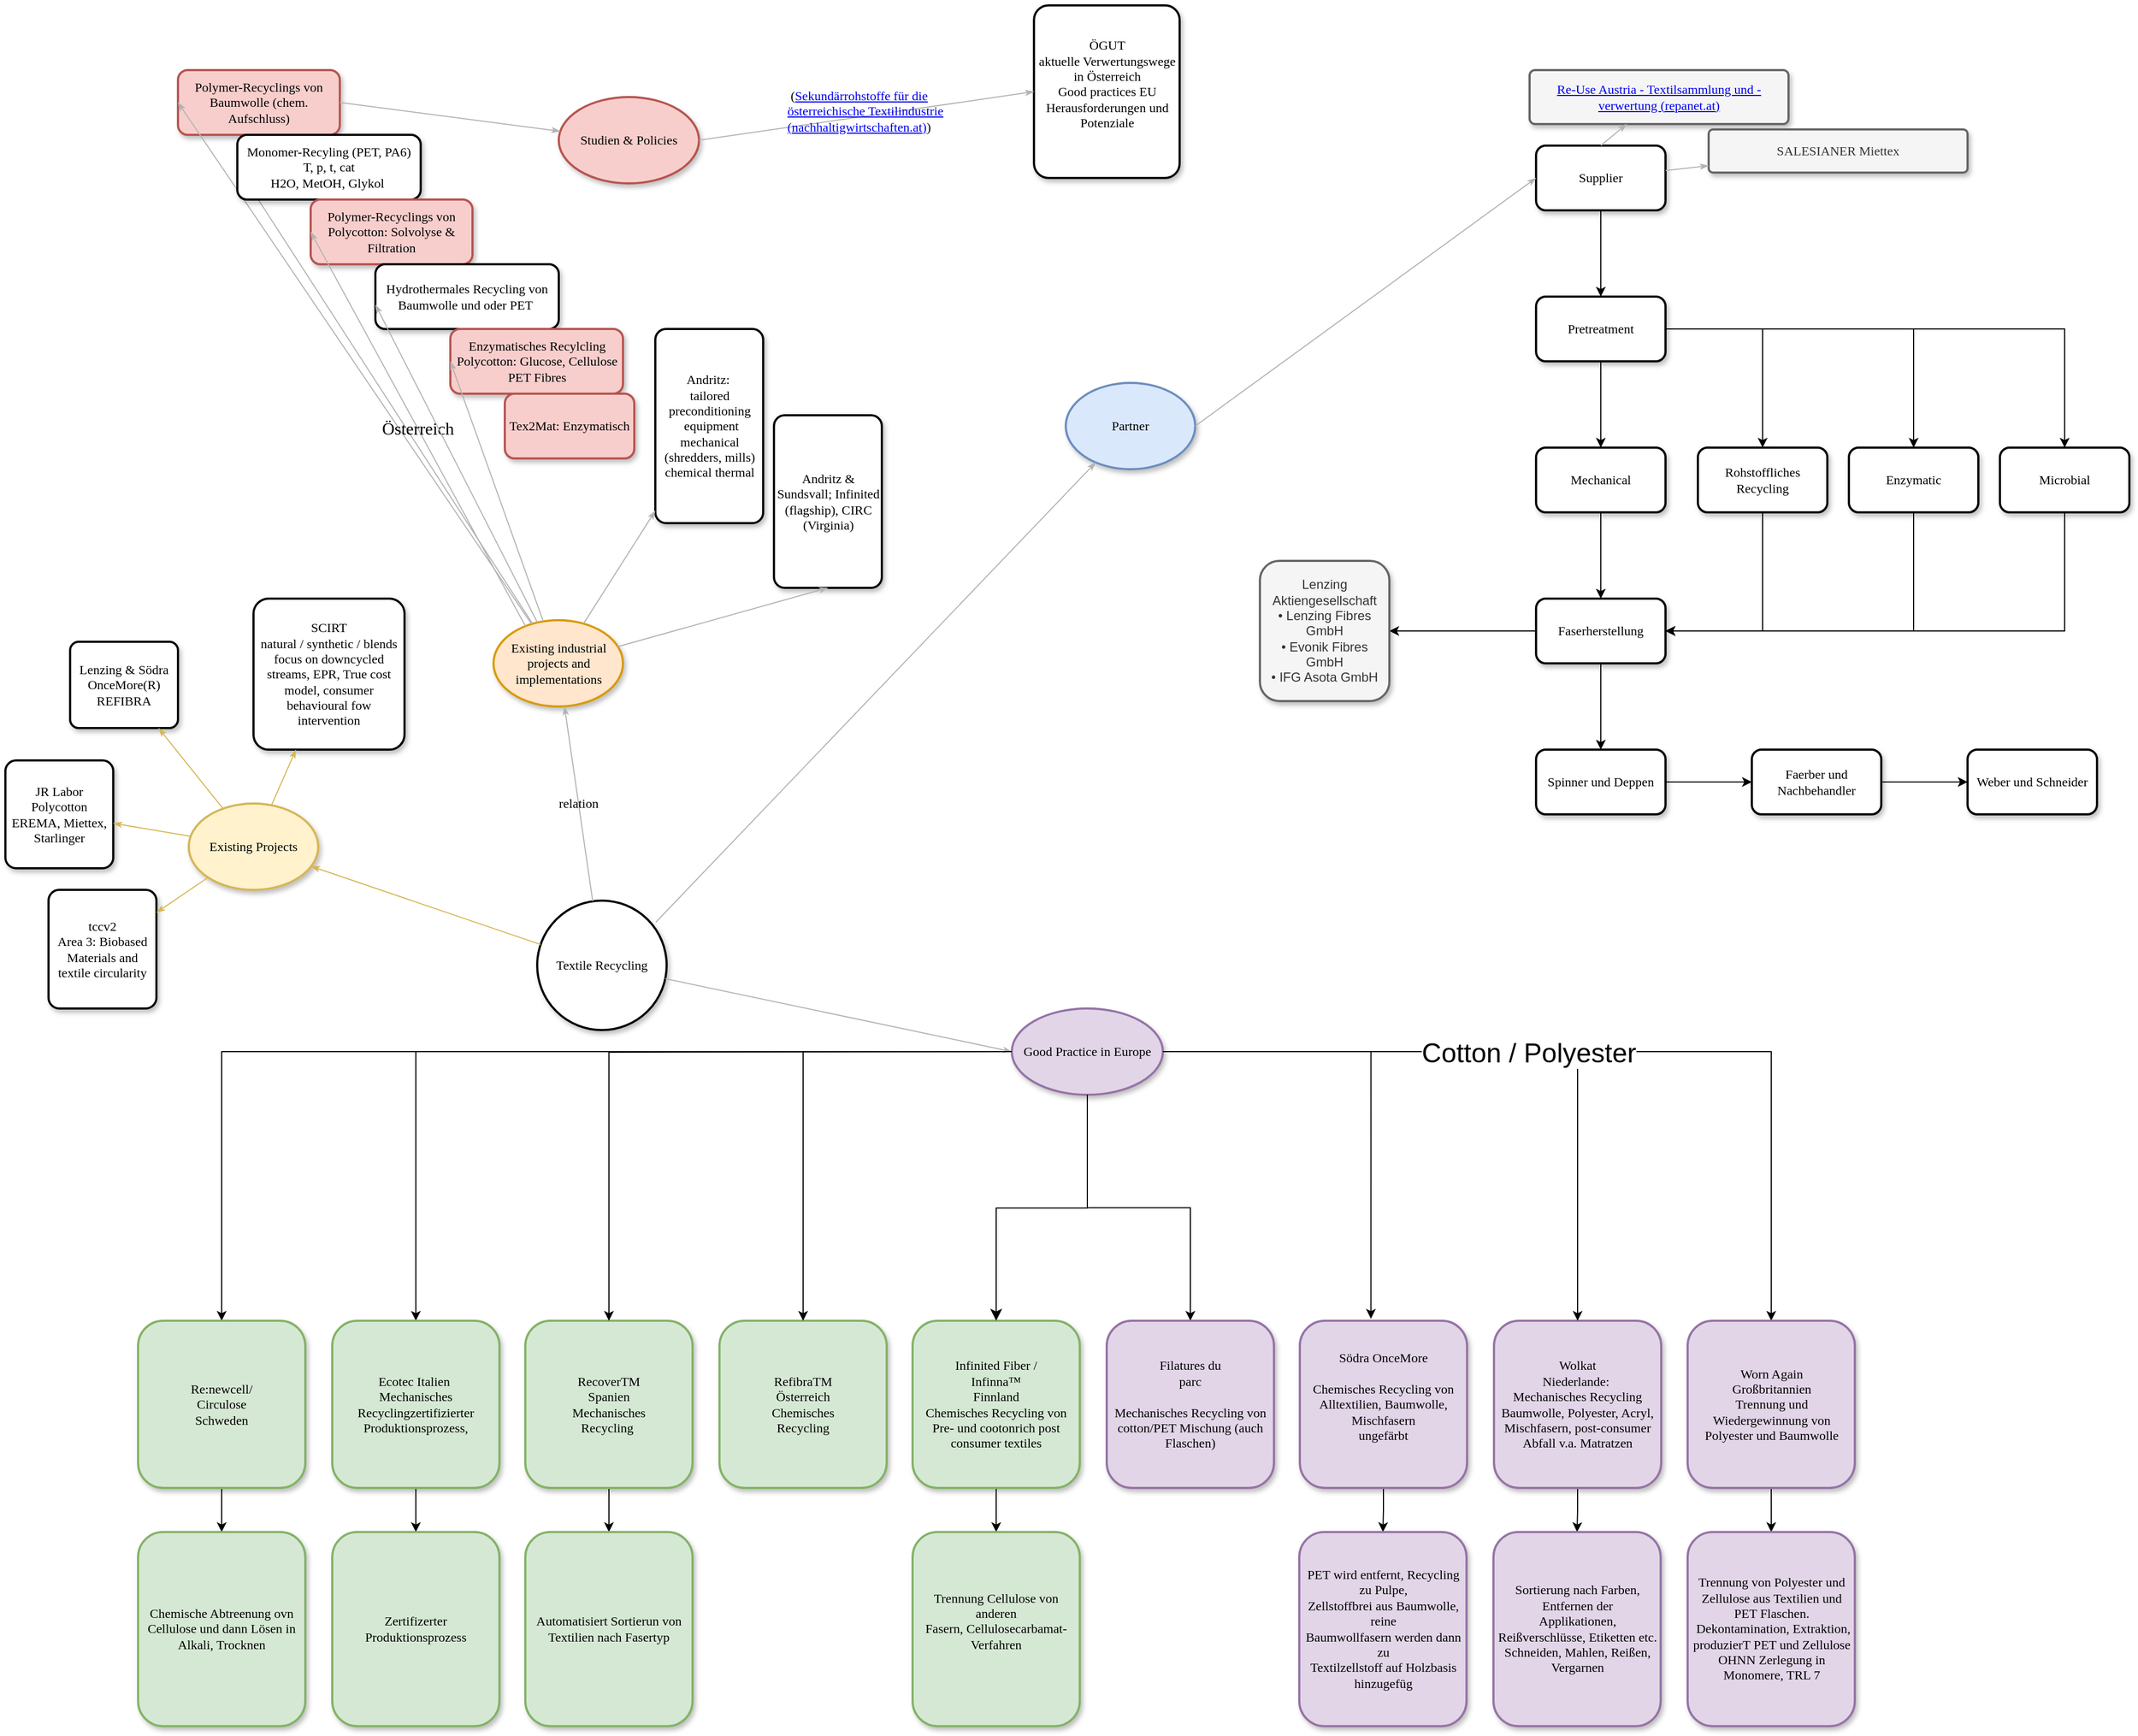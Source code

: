 <mxfile version="24.0.1" type="github">
  <diagram name="Page-1" id="ad52d381-51e7-2e0d-a935-2d0ddd2fd229">
    <mxGraphModel dx="6566" dy="3679" grid="1" gridSize="10" guides="1" tooltips="1" connect="1" arrows="1" fold="1" page="1" pageScale="1" pageWidth="1100" pageHeight="850" background="none" math="0" shadow="0">
      <root>
        <mxCell id="0" />
        <mxCell id="1" parent="0" />
        <mxCell id="2c924340bb9dbf6c-1" value="&lt;span&gt;Lenzing &amp;amp; Södra&lt;/span&gt;&lt;div&gt;&lt;span&gt;OnceMore(R)&lt;/span&gt;&lt;/div&gt;&lt;div&gt;&lt;span&gt;REFIBRA&lt;/span&gt;&lt;/div&gt;" style="whiteSpace=wrap;html=1;rounded=1;shadow=1;comic=0;labelBackgroundColor=none;strokeWidth=2;fontFamily=Verdana;fontSize=12;align=center;arcSize=10;strokeColor=default;verticalAlign=middle;fontColor=default;fillColor=default;" parent="1" vertex="1">
          <mxGeometry x="-173" y="-230" width="100" height="80" as="geometry" />
        </mxCell>
        <mxCell id="2c924340bb9dbf6c-2" value="Existing Projects" style="ellipse;whiteSpace=wrap;html=1;rounded=1;shadow=1;comic=0;labelBackgroundColor=none;strokeWidth=2;fontFamily=Verdana;fontSize=12;align=center;fillColor=#fff2cc;strokeColor=#d6b656;" parent="1" vertex="1">
          <mxGeometry x="-63" y="-80" width="120" height="80" as="geometry" />
        </mxCell>
        <mxCell id="2c924340bb9dbf6c-3" value="&lt;span&gt;Existing industrial projects and implementations&lt;/span&gt;" style="ellipse;whiteSpace=wrap;html=1;rounded=1;shadow=1;comic=0;labelBackgroundColor=none;strokeWidth=2;fontFamily=Verdana;fontSize=12;align=center;fillColor=#ffe6cc;strokeColor=#d79b00;" parent="1" vertex="1">
          <mxGeometry x="219.5" y="-250" width="120" height="80" as="geometry" />
        </mxCell>
        <mxCell id="2c924340bb9dbf6c-4" value="Textile Recycling" style="ellipse;whiteSpace=wrap;html=1;rounded=1;shadow=1;comic=0;labelBackgroundColor=none;strokeWidth=2;fontFamily=Verdana;fontSize=12;align=center;" parent="1" vertex="1">
          <mxGeometry x="260" y="10" width="120" height="120" as="geometry" />
        </mxCell>
        <mxCell id="2c924340bb9dbf6c-5" value="&lt;span&gt;Partner&lt;/span&gt;" style="ellipse;whiteSpace=wrap;html=1;rounded=1;shadow=1;comic=0;labelBackgroundColor=none;strokeWidth=2;fontFamily=Verdana;fontSize=12;align=center;fillColor=#dae8fc;strokeColor=#6c8ebf;" parent="1" vertex="1">
          <mxGeometry x="750" y="-470" width="120" height="80" as="geometry" />
        </mxCell>
        <mxCell id="2c924340bb9dbf6c-8" value="&lt;span&gt;JR Labor&lt;/span&gt;&lt;div&gt;&lt;span&gt;Polycotton&lt;/span&gt;&lt;/div&gt;&lt;div&gt;EREMA, Miettex, Starlinger&lt;/div&gt;" style="whiteSpace=wrap;html=1;rounded=1;shadow=1;comic=0;labelBackgroundColor=none;strokeWidth=2;fontFamily=Verdana;fontSize=12;align=center;arcSize=10;strokeColor=default;verticalAlign=middle;fontColor=default;fillColor=default;" parent="1" vertex="1">
          <mxGeometry x="-233" y="-120" width="100" height="100" as="geometry" />
        </mxCell>
        <mxCell id="2c924340bb9dbf6c-9" value="&lt;span&gt;tccv2&lt;/span&gt;&lt;div&gt;Area 3: Biobased Materials and textile circularity&lt;/div&gt;" style="whiteSpace=wrap;html=1;rounded=1;shadow=1;comic=0;labelBackgroundColor=none;strokeWidth=2;fontFamily=Verdana;fontSize=12;align=center;arcSize=10;strokeColor=default;verticalAlign=middle;fontColor=default;fillColor=default;" parent="1" vertex="1">
          <mxGeometry x="-193" width="100" height="110" as="geometry" />
        </mxCell>
        <mxCell id="2c924340bb9dbf6c-10" value="&lt;span&gt;SCIRT&lt;/span&gt;&lt;div&gt;&lt;span&gt;natural / synthetic / blends&lt;/span&gt;&lt;/div&gt;&lt;div&gt;&lt;span&gt;focus on downcycled streams, EPR, True cost model, consumer behavioural fow intervention&lt;/span&gt;&lt;/div&gt;" style="whiteSpace=wrap;html=1;rounded=1;shadow=1;comic=0;labelBackgroundColor=none;strokeWidth=2;fontFamily=Verdana;fontSize=12;align=center;arcSize=10;" parent="1" vertex="1">
          <mxGeometry x="-3" y="-270" width="140" height="140" as="geometry" />
        </mxCell>
        <mxCell id="2c924340bb9dbf6c-11" value="&lt;span&gt;Andritz:&amp;nbsp;&lt;/span&gt;&lt;div&gt;&lt;span&gt;tailored preconditioning&lt;/span&gt;&lt;/div&gt;&lt;div&gt;&lt;span&gt;&amp;nbsp;equipment&lt;/span&gt;&lt;/div&gt;&lt;div&gt;&lt;span&gt;mechanical (shredders, mills) chemical thermal&lt;/span&gt;&lt;/div&gt;" style="whiteSpace=wrap;html=1;rounded=1;shadow=1;comic=0;labelBackgroundColor=none;strokeWidth=2;fontFamily=Verdana;fontSize=12;align=center;arcSize=10;strokeColor=default;verticalAlign=middle;fontColor=default;fillColor=default;" parent="1" vertex="1">
          <mxGeometry x="369.5" y="-520" width="100" height="180" as="geometry" />
        </mxCell>
        <mxCell id="2c924340bb9dbf6c-14" value="&lt;span&gt;Andritz &amp;amp; Sundsvall; Infinited (flagship), CIRC (Virginia)&lt;/span&gt;" style="whiteSpace=wrap;html=1;rounded=1;shadow=1;comic=0;labelBackgroundColor=none;strokeWidth=2;fontFamily=Verdana;fontSize=12;align=center;arcSize=10;strokeColor=default;verticalAlign=middle;fontColor=default;fillColor=default;" parent="1" vertex="1">
          <mxGeometry x="479.5" y="-440" width="100" height="160" as="geometry" />
        </mxCell>
        <mxCell id="2c924340bb9dbf6c-27" value="" style="edgeStyle=none;rounded=1;html=1;labelBackgroundColor=none;startArrow=none;startFill=0;startSize=5;endArrow=classicThin;endFill=1;endSize=5;jettySize=auto;orthogonalLoop=1;strokeColor=#d6b656;strokeWidth=1;fontFamily=Verdana;fontSize=12;fillColor=#fff2cc;" parent="1" source="2c924340bb9dbf6c-2" target="2c924340bb9dbf6c-10" edge="1">
          <mxGeometry relative="1" as="geometry" />
        </mxCell>
        <mxCell id="2c924340bb9dbf6c-28" value="" style="edgeStyle=none;rounded=1;html=1;labelBackgroundColor=none;startArrow=none;startFill=0;startSize=5;endArrow=classicThin;endFill=1;endSize=5;jettySize=auto;orthogonalLoop=1;strokeColor=#d6b656;strokeWidth=1;fontFamily=Verdana;fontSize=12;fillColor=#fff2cc;" parent="1" source="2c924340bb9dbf6c-2" target="2c924340bb9dbf6c-1" edge="1">
          <mxGeometry relative="1" as="geometry" />
        </mxCell>
        <mxCell id="2c924340bb9dbf6c-29" value="" style="edgeStyle=none;rounded=1;html=1;labelBackgroundColor=none;startArrow=none;startFill=0;startSize=5;endArrow=classicThin;endFill=1;endSize=5;jettySize=auto;orthogonalLoop=1;strokeColor=#d6b656;strokeWidth=1;fontFamily=Verdana;fontSize=12;fillColor=#fff2cc;" parent="1" source="2c924340bb9dbf6c-2" target="2c924340bb9dbf6c-8" edge="1">
          <mxGeometry relative="1" as="geometry" />
        </mxCell>
        <mxCell id="2c924340bb9dbf6c-30" value="" style="edgeStyle=none;rounded=1;html=1;labelBackgroundColor=none;startArrow=none;startFill=0;startSize=5;endArrow=classicThin;endFill=1;endSize=5;jettySize=auto;orthogonalLoop=1;strokeColor=#d6b656;strokeWidth=1;fontFamily=Verdana;fontSize=12;fillColor=#fff2cc;" parent="1" source="2c924340bb9dbf6c-2" target="2c924340bb9dbf6c-9" edge="1">
          <mxGeometry relative="1" as="geometry" />
        </mxCell>
        <mxCell id="2c924340bb9dbf6c-31" value="&lt;div&gt;&lt;br/&gt;&lt;/div&gt;" style="edgeStyle=none;rounded=1;html=1;labelBackgroundColor=none;startArrow=none;startFill=0;startSize=5;endArrow=classicThin;endFill=1;endSize=5;jettySize=auto;orthogonalLoop=1;strokeColor=#d6b656;strokeWidth=1;fontFamily=Verdana;fontSize=12;fillColor=#fff2cc;" parent="1" source="2c924340bb9dbf6c-4" target="2c924340bb9dbf6c-2" edge="1">
          <mxGeometry x="0.002" relative="1" as="geometry">
            <mxPoint as="offset" />
          </mxGeometry>
        </mxCell>
        <mxCell id="2c924340bb9dbf6c-32" value="relation" style="edgeStyle=none;rounded=1;html=1;labelBackgroundColor=none;startArrow=none;startFill=0;startSize=5;endArrow=classicThin;endFill=1;endSize=5;jettySize=auto;orthogonalLoop=1;strokeColor=#B3B3B3;strokeWidth=1;fontFamily=Verdana;fontSize=12" parent="1" source="2c924340bb9dbf6c-4" target="2c924340bb9dbf6c-3" edge="1">
          <mxGeometry relative="1" as="geometry">
            <mxPoint x="166.999" y="-96.068" as="sourcePoint" />
          </mxGeometry>
        </mxCell>
        <mxCell id="2c924340bb9dbf6c-33" value="" style="edgeStyle=none;rounded=1;html=1;labelBackgroundColor=none;startArrow=none;startFill=0;startSize=5;endArrow=classicThin;endFill=1;endSize=5;jettySize=auto;orthogonalLoop=1;strokeColor=#B3B3B3;strokeWidth=1;fontFamily=Verdana;fontSize=12;" parent="1" target="2c924340bb9dbf6c-5" edge="1">
          <mxGeometry relative="1" as="geometry">
            <mxPoint x="370" y="30" as="sourcePoint" />
          </mxGeometry>
        </mxCell>
        <mxCell id="2c924340bb9dbf6c-45" value="" style="edgeStyle=none;rounded=1;html=1;labelBackgroundColor=none;startArrow=none;startFill=0;startSize=5;endArrow=classicThin;endFill=1;endSize=5;jettySize=auto;orthogonalLoop=1;strokeColor=#B3B3B3;strokeWidth=1;fontFamily=Verdana;fontSize=12;entryX=0.5;entryY=1;entryDx=0;entryDy=0;" parent="1" source="2c924340bb9dbf6c-3" target="2c924340bb9dbf6c-14" edge="1">
          <mxGeometry relative="1" as="geometry">
            <mxPoint x="333.05" y="-375" as="targetPoint" />
          </mxGeometry>
        </mxCell>
        <mxCell id="2c924340bb9dbf6c-46" value="" style="edgeStyle=none;rounded=1;html=1;labelBackgroundColor=none;startArrow=none;startFill=0;startSize=5;endArrow=classicThin;endFill=1;endSize=5;jettySize=auto;orthogonalLoop=1;strokeColor=#B3B3B3;strokeWidth=1;fontFamily=Verdana;fontSize=12" parent="1" source="2c924340bb9dbf6c-3" target="2c924340bb9dbf6c-11" edge="1">
          <mxGeometry relative="1" as="geometry" />
        </mxCell>
        <mxCell id="MKfo8vcPE9JE-lZwbTAb-17" value="" style="edgeStyle=orthogonalEdgeStyle;rounded=0;orthogonalLoop=1;jettySize=auto;html=1;" edge="1" parent="1" source="2c924340bb9dbf6c-51" target="MKfo8vcPE9JE-lZwbTAb-16">
          <mxGeometry relative="1" as="geometry" />
        </mxCell>
        <mxCell id="2c924340bb9dbf6c-51" value="Supplier" style="rounded=1;whiteSpace=wrap;html=1;shadow=1;comic=0;labelBackgroundColor=none;strokeWidth=2;fontFamily=Verdana;fontSize=12;align=center;" parent="1" vertex="1">
          <mxGeometry x="1186" y="-690" width="120" height="60" as="geometry" />
        </mxCell>
        <mxCell id="2c924340bb9dbf6c-53" value="&lt;a href=&quot;https://www.repanet.at/themen/textilsammlung-und-verwertung/#TEXTILSAMMLER&quot;&gt;Re-Use Austria - Textilsammlung und -verwertung (repanet.at)&lt;/a&gt;" style="whiteSpace=wrap;html=1;rounded=1;shadow=1;comic=0;labelBackgroundColor=none;strokeWidth=2;fontFamily=Verdana;fontSize=12;align=center;arcSize=10;strokeColor=#666666;verticalAlign=middle;fontColor=#333333;fillColor=#f5f5f5;" parent="1" vertex="1">
          <mxGeometry x="1180" y="-760" width="240" height="50" as="geometry" />
        </mxCell>
        <mxCell id="2c924340bb9dbf6c-54" value="&lt;span&gt;SALESIANER Miettex&lt;/span&gt;" style="whiteSpace=wrap;html=1;rounded=1;shadow=1;comic=0;labelBackgroundColor=none;strokeWidth=2;fontFamily=Verdana;fontSize=12;align=center;arcSize=10;strokeColor=#666666;verticalAlign=middle;fontColor=#333333;fillColor=#f5f5f5;" parent="1" vertex="1">
          <mxGeometry x="1346" y="-705" width="240" height="40" as="geometry" />
        </mxCell>
        <mxCell id="2c924340bb9dbf6c-63" value="" style="edgeStyle=none;rounded=1;html=1;labelBackgroundColor=none;startArrow=none;startFill=0;startSize=5;endArrow=classicThin;endFill=1;endSize=5;jettySize=auto;orthogonalLoop=1;strokeColor=#B3B3B3;strokeWidth=1;fontFamily=Verdana;fontSize=12;exitX=0.5;exitY=0;exitDx=0;exitDy=0;" parent="1" source="2c924340bb9dbf6c-51" target="2c924340bb9dbf6c-53" edge="1">
          <mxGeometry relative="1" as="geometry" />
        </mxCell>
        <mxCell id="2c924340bb9dbf6c-64" value="" style="edgeStyle=none;rounded=1;html=1;labelBackgroundColor=none;startArrow=none;startFill=0;startSize=5;endArrow=classicThin;endFill=1;endSize=5;jettySize=auto;orthogonalLoop=1;strokeColor=#B3B3B3;strokeWidth=1;fontFamily=Verdana;fontSize=12" parent="1" source="2c924340bb9dbf6c-51" target="2c924340bb9dbf6c-54" edge="1">
          <mxGeometry relative="1" as="geometry" />
        </mxCell>
        <mxCell id="MKfo8vcPE9JE-lZwbTAb-6" value="Studien &amp;amp; Policies" style="ellipse;whiteSpace=wrap;html=1;fontFamily=Verdana;rounded=1;shadow=1;comic=0;labelBackgroundColor=none;strokeWidth=2;fillColor=#f8cecc;strokeColor=#b85450;" vertex="1" parent="1">
          <mxGeometry x="280.0" y="-735" width="130" height="80" as="geometry" />
        </mxCell>
        <mxCell id="MKfo8vcPE9JE-lZwbTAb-10" value="ÖGUT&lt;div&gt;aktuelle Verwertungswege in Österreich&lt;/div&gt;&lt;div&gt;Good practices EU&lt;/div&gt;&lt;div&gt;Herausforderungen und Potenziale&lt;/div&gt;&lt;div&gt;&lt;br&gt;&lt;/div&gt;" style="whiteSpace=wrap;html=1;fontFamily=Verdana;rounded=1;shadow=1;comic=0;labelBackgroundColor=none;strokeWidth=2;strokeColor=default;align=center;verticalAlign=middle;arcSize=10;fontSize=12;fontColor=default;fillColor=default;" vertex="1" parent="1">
          <mxGeometry x="720.55" y="-820" width="135" height="160" as="geometry" />
        </mxCell>
        <mxCell id="MKfo8vcPE9JE-lZwbTAb-14" value="&lt;div&gt;&lt;br/&gt;&lt;/div&gt;" style="edgeStyle=none;rounded=1;html=1;labelBackgroundColor=none;startArrow=none;startFill=0;startSize=5;endArrow=classicThin;endFill=1;endSize=5;jettySize=auto;orthogonalLoop=1;strokeColor=#B3B3B3;strokeWidth=1;fontFamily=Verdana;fontSize=12;entryX=0;entryY=0.5;entryDx=0;entryDy=0;exitX=1;exitY=0.5;exitDx=0;exitDy=0;" edge="1" parent="1" source="MKfo8vcPE9JE-lZwbTAb-6" target="MKfo8vcPE9JE-lZwbTAb-10">
          <mxGeometry x="0.002" relative="1" as="geometry">
            <mxPoint x="350.05" y="106" as="sourcePoint" />
            <mxPoint x="238.05" y="189" as="targetPoint" />
            <mxPoint as="offset" />
          </mxGeometry>
        </mxCell>
        <mxCell id="MKfo8vcPE9JE-lZwbTAb-19" value="" style="edgeStyle=orthogonalEdgeStyle;rounded=0;orthogonalLoop=1;jettySize=auto;html=1;" edge="1" parent="1" source="MKfo8vcPE9JE-lZwbTAb-16" target="MKfo8vcPE9JE-lZwbTAb-18">
          <mxGeometry relative="1" as="geometry" />
        </mxCell>
        <mxCell id="MKfo8vcPE9JE-lZwbTAb-21" value="" style="edgeStyle=orthogonalEdgeStyle;rounded=0;orthogonalLoop=1;jettySize=auto;html=1;" edge="1" parent="1" source="MKfo8vcPE9JE-lZwbTAb-16" target="MKfo8vcPE9JE-lZwbTAb-20">
          <mxGeometry relative="1" as="geometry" />
        </mxCell>
        <mxCell id="MKfo8vcPE9JE-lZwbTAb-23" value="" style="edgeStyle=orthogonalEdgeStyle;rounded=0;orthogonalLoop=1;jettySize=auto;html=1;" edge="1" parent="1" source="MKfo8vcPE9JE-lZwbTAb-16" target="MKfo8vcPE9JE-lZwbTAb-22">
          <mxGeometry relative="1" as="geometry" />
        </mxCell>
        <mxCell id="MKfo8vcPE9JE-lZwbTAb-25" value="" style="edgeStyle=orthogonalEdgeStyle;rounded=0;orthogonalLoop=1;jettySize=auto;html=1;" edge="1" parent="1" source="MKfo8vcPE9JE-lZwbTAb-16" target="MKfo8vcPE9JE-lZwbTAb-24">
          <mxGeometry relative="1" as="geometry" />
        </mxCell>
        <mxCell id="MKfo8vcPE9JE-lZwbTAb-16" value="Pretreatment" style="whiteSpace=wrap;html=1;fontFamily=Verdana;rounded=1;shadow=1;comic=0;labelBackgroundColor=none;strokeWidth=2;" vertex="1" parent="1">
          <mxGeometry x="1186" y="-550" width="120" height="60" as="geometry" />
        </mxCell>
        <mxCell id="MKfo8vcPE9JE-lZwbTAb-30" value="" style="edgeStyle=orthogonalEdgeStyle;rounded=0;orthogonalLoop=1;jettySize=auto;html=1;" edge="1" parent="1" source="MKfo8vcPE9JE-lZwbTAb-18" target="MKfo8vcPE9JE-lZwbTAb-29">
          <mxGeometry relative="1" as="geometry" />
        </mxCell>
        <mxCell id="MKfo8vcPE9JE-lZwbTAb-18" value="Mechanical" style="whiteSpace=wrap;html=1;fontFamily=Verdana;rounded=1;shadow=1;comic=0;labelBackgroundColor=none;strokeWidth=2;" vertex="1" parent="1">
          <mxGeometry x="1186" y="-410" width="120" height="60" as="geometry" />
        </mxCell>
        <mxCell id="MKfo8vcPE9JE-lZwbTAb-20" value="Rohstoffliches Recycling" style="whiteSpace=wrap;html=1;fontFamily=Verdana;rounded=1;shadow=1;comic=0;labelBackgroundColor=none;strokeWidth=2;" vertex="1" parent="1">
          <mxGeometry x="1336" y="-410" width="120" height="60" as="geometry" />
        </mxCell>
        <mxCell id="MKfo8vcPE9JE-lZwbTAb-22" value="Enzymatic" style="whiteSpace=wrap;html=1;fontFamily=Verdana;rounded=1;shadow=1;comic=0;labelBackgroundColor=none;strokeWidth=2;" vertex="1" parent="1">
          <mxGeometry x="1476" y="-410" width="120" height="60" as="geometry" />
        </mxCell>
        <mxCell id="MKfo8vcPE9JE-lZwbTAb-24" value="Microbial" style="whiteSpace=wrap;html=1;fontFamily=Verdana;rounded=1;shadow=1;comic=0;labelBackgroundColor=none;strokeWidth=2;" vertex="1" parent="1">
          <mxGeometry x="1616" y="-410" width="120" height="60" as="geometry" />
        </mxCell>
        <mxCell id="MKfo8vcPE9JE-lZwbTAb-27" value="&lt;span style=&quot;color: rgb(0, 0, 0); font-family: Verdana; font-size: 12px; font-style: normal; font-variant-ligatures: normal; font-variant-caps: normal; font-weight: 400; letter-spacing: normal; orphans: 2; text-align: center; text-indent: 0px; text-transform: none; widows: 2; word-spacing: 0px; -webkit-text-stroke-width: 0px; white-space: normal; background-color: rgb(251, 251, 251); text-decoration-thickness: initial; text-decoration-style: initial; text-decoration-color: initial; display: inline !important; float: none;&quot;&gt;&lt;span&gt;&amp;nbsp;&lt;/span&gt;(&lt;/span&gt;&lt;a style=&quot;font-family: Verdana; font-size: 12px; font-style: normal; font-variant-ligatures: normal; font-variant-caps: normal; font-weight: 400; letter-spacing: normal; orphans: 2; text-align: center; text-indent: 0px; text-transform: none; widows: 2; word-spacing: 0px; -webkit-text-stroke-width: 0px; white-space: normal; background-color: initial;&quot; href=&quot;https://nachhaltigwirtschaften.at/resources/nw_pdf/schriftenreihe-2023-04-textilindustrie.pdf&quot;&gt;Sekundärrohstoffe für die österreichische Textilindustrie (nachhaltigwirtschaften.at)&lt;/a&gt;&lt;span style=&quot;color: rgb(0, 0, 0); font-family: Verdana; font-size: 12px; font-style: normal; font-variant-ligatures: normal; font-variant-caps: normal; font-weight: 400; letter-spacing: normal; orphans: 2; text-align: center; text-indent: 0px; text-transform: none; widows: 2; word-spacing: 0px; -webkit-text-stroke-width: 0px; white-space: normal; background-color: initial; text-decoration-thickness: initial; text-decoration-style: initial; text-decoration-color: initial;&quot;&gt;)&lt;/span&gt;" style="text;whiteSpace=wrap;html=1;" vertex="1" parent="1">
          <mxGeometry x="489.5" y="-750" width="170" height="40" as="geometry" />
        </mxCell>
        <mxCell id="MKfo8vcPE9JE-lZwbTAb-32" value="" style="edgeStyle=orthogonalEdgeStyle;rounded=0;orthogonalLoop=1;jettySize=auto;html=1;" edge="1" parent="1" source="MKfo8vcPE9JE-lZwbTAb-29" target="MKfo8vcPE9JE-lZwbTAb-31">
          <mxGeometry relative="1" as="geometry" />
        </mxCell>
        <mxCell id="MKfo8vcPE9JE-lZwbTAb-50" value="" style="edgeStyle=orthogonalEdgeStyle;rounded=0;orthogonalLoop=1;jettySize=auto;html=1;" edge="1" parent="1" source="MKfo8vcPE9JE-lZwbTAb-29" target="MKfo8vcPE9JE-lZwbTAb-49">
          <mxGeometry relative="1" as="geometry" />
        </mxCell>
        <mxCell id="MKfo8vcPE9JE-lZwbTAb-29" value="Faserherstellung" style="whiteSpace=wrap;html=1;fontFamily=Verdana;rounded=1;shadow=1;comic=0;labelBackgroundColor=none;strokeWidth=2;" vertex="1" parent="1">
          <mxGeometry x="1186" y="-270" width="120" height="60" as="geometry" />
        </mxCell>
        <mxCell id="MKfo8vcPE9JE-lZwbTAb-31" value="&lt;span style=&quot;font-family: Helvetica; text-align: left;&quot;&gt;Lenzing Aktiengesellschaft&lt;/span&gt;&lt;br style=&quot;font-family: Helvetica; text-align: left;&quot;&gt;&lt;span style=&quot;font-family: Helvetica; text-align: left;&quot;&gt;• Lenzing Fibres GmbH&lt;/span&gt;&lt;br style=&quot;font-family: Helvetica; text-align: left;&quot;&gt;&lt;span style=&quot;font-family: Helvetica; text-align: left;&quot;&gt;• Evonik Fibres GmbH&lt;/span&gt;&lt;br style=&quot;font-family: Helvetica; text-align: left;&quot;&gt;&lt;span style=&quot;font-family: Helvetica; text-align: left;&quot;&gt;• IFG Asota GmbH&lt;/span&gt;" style="whiteSpace=wrap;html=1;fontFamily=Verdana;rounded=1;shadow=1;comic=0;labelBackgroundColor=none;strokeWidth=2;fillColor=#f5f5f5;fontColor=#333333;strokeColor=#666666;" vertex="1" parent="1">
          <mxGeometry x="930" y="-305" width="120" height="130" as="geometry" />
        </mxCell>
        <mxCell id="MKfo8vcPE9JE-lZwbTAb-33" value="" style="edgeStyle=orthogonalEdgeStyle;rounded=0;orthogonalLoop=1;jettySize=auto;html=1;exitX=0.5;exitY=1;exitDx=0;exitDy=0;entryX=1;entryY=0.5;entryDx=0;entryDy=0;" edge="1" parent="1" source="MKfo8vcPE9JE-lZwbTAb-20" target="MKfo8vcPE9JE-lZwbTAb-29">
          <mxGeometry relative="1" as="geometry">
            <mxPoint x="1256" y="-340" as="sourcePoint" />
            <mxPoint x="1256" y="-260" as="targetPoint" />
          </mxGeometry>
        </mxCell>
        <mxCell id="MKfo8vcPE9JE-lZwbTAb-34" value="" style="edgeStyle=orthogonalEdgeStyle;rounded=0;orthogonalLoop=1;jettySize=auto;html=1;exitX=0.5;exitY=1;exitDx=0;exitDy=0;entryX=1;entryY=0.5;entryDx=0;entryDy=0;" edge="1" parent="1" source="MKfo8vcPE9JE-lZwbTAb-22" target="MKfo8vcPE9JE-lZwbTAb-29">
          <mxGeometry relative="1" as="geometry">
            <mxPoint x="1406" y="-340" as="sourcePoint" />
            <mxPoint x="1316" y="-230" as="targetPoint" />
          </mxGeometry>
        </mxCell>
        <mxCell id="MKfo8vcPE9JE-lZwbTAb-35" value="" style="edgeStyle=orthogonalEdgeStyle;rounded=0;orthogonalLoop=1;jettySize=auto;html=1;exitX=0.5;exitY=1;exitDx=0;exitDy=0;entryX=1;entryY=0.5;entryDx=0;entryDy=0;" edge="1" parent="1" source="MKfo8vcPE9JE-lZwbTAb-24" target="MKfo8vcPE9JE-lZwbTAb-29">
          <mxGeometry relative="1" as="geometry">
            <mxPoint x="1546" y="-340" as="sourcePoint" />
            <mxPoint x="1316" y="-230" as="targetPoint" />
          </mxGeometry>
        </mxCell>
        <mxCell id="MKfo8vcPE9JE-lZwbTAb-38" value="Polymer-Recyclings von Baumwolle (chem. Aufschluss)" style="whiteSpace=wrap;html=1;fontFamily=Verdana;fillColor=#f8cecc;strokeColor=#b85450;rounded=1;shadow=1;comic=0;labelBackgroundColor=none;strokeWidth=2;" vertex="1" parent="1">
          <mxGeometry x="-73" y="-760" width="150" height="60" as="geometry" />
        </mxCell>
        <mxCell id="MKfo8vcPE9JE-lZwbTAb-40" value="" style="edgeStyle=none;rounded=1;html=1;labelBackgroundColor=none;startArrow=none;startFill=0;startSize=5;endArrow=classicThin;endFill=1;endSize=5;jettySize=auto;orthogonalLoop=1;strokeColor=#B3B3B3;strokeWidth=1;fontFamily=Verdana;fontSize=12;entryX=0;entryY=0.5;entryDx=0;entryDy=0;" edge="1" parent="1" source="2c924340bb9dbf6c-3" target="MKfo8vcPE9JE-lZwbTAb-38">
          <mxGeometry relative="1" as="geometry">
            <mxPoint x="301.05" y="-292" as="sourcePoint" />
            <mxPoint x="343.05" y="-365" as="targetPoint" />
          </mxGeometry>
        </mxCell>
        <mxCell id="MKfo8vcPE9JE-lZwbTAb-41" value="" style="edgeStyle=none;rounded=1;html=1;labelBackgroundColor=none;startArrow=none;startFill=0;startSize=5;endArrow=classicThin;endFill=1;endSize=5;jettySize=auto;orthogonalLoop=1;strokeColor=#B3B3B3;strokeWidth=1;fontFamily=Verdana;fontSize=12;entryX=0;entryY=0.5;entryDx=0;entryDy=0;" edge="1" parent="1" source="2c924340bb9dbf6c-3" target="MKfo8vcPE9JE-lZwbTAb-42">
          <mxGeometry x="0.005" relative="1" as="geometry">
            <mxPoint x="329.05" y="-265" as="sourcePoint" />
            <mxPoint x="429.05" y="-305" as="targetPoint" />
            <mxPoint as="offset" />
          </mxGeometry>
        </mxCell>
        <mxCell id="MKfo8vcPE9JE-lZwbTAb-42" value="Monomer-Recyling (PET, PA6)&lt;div&gt;T, p, t, cat&lt;/div&gt;&lt;div&gt;H2O, MetOH, Glykol&amp;nbsp;&lt;/div&gt;" style="whiteSpace=wrap;html=1;fontFamily=Verdana;rounded=1;shadow=1;comic=0;labelBackgroundColor=none;strokeWidth=2;" vertex="1" parent="1">
          <mxGeometry x="-18" y="-700" width="170" height="60" as="geometry" />
        </mxCell>
        <mxCell id="MKfo8vcPE9JE-lZwbTAb-43" value="Polymer-Recyclings von Polycotton: Solvolyse &amp;amp; Filtration" style="whiteSpace=wrap;html=1;fontFamily=Verdana;fillColor=#f8cecc;strokeColor=#b85450;rounded=1;shadow=1;comic=0;labelBackgroundColor=none;strokeWidth=2;" vertex="1" parent="1">
          <mxGeometry x="50" y="-640" width="150" height="60" as="geometry" />
        </mxCell>
        <mxCell id="MKfo8vcPE9JE-lZwbTAb-44" value="&lt;font style=&quot;font-size: 16px;&quot;&gt;Österreich&lt;/font&gt;" style="edgeStyle=none;rounded=1;html=1;labelBackgroundColor=none;startArrow=none;startFill=0;startSize=5;endArrow=classicThin;endFill=1;endSize=5;jettySize=auto;orthogonalLoop=1;strokeColor=#B3B3B3;strokeWidth=1;fontFamily=Verdana;fontSize=12;entryX=0;entryY=0.5;entryDx=0;entryDy=0;exitX=0.25;exitY=0.078;exitDx=0;exitDy=0;exitPerimeter=0;" edge="1" parent="1" source="2c924340bb9dbf6c-3" target="MKfo8vcPE9JE-lZwbTAb-43">
          <mxGeometry x="0.005" relative="1" as="geometry">
            <mxPoint x="329.05" y="-265" as="sourcePoint" />
            <mxPoint x="529.05" y="-325" as="targetPoint" />
            <mxPoint as="offset" />
          </mxGeometry>
        </mxCell>
        <mxCell id="MKfo8vcPE9JE-lZwbTAb-45" value="&lt;div&gt;Hydrothermales Recycling von Baumwolle und oder PET&lt;span style=&quot;background-color: initial;&quot;&gt;&amp;nbsp;&lt;/span&gt;&lt;/div&gt;" style="whiteSpace=wrap;html=1;fontFamily=Verdana;rounded=1;shadow=1;comic=0;labelBackgroundColor=none;strokeWidth=2;" vertex="1" parent="1">
          <mxGeometry x="110" y="-580" width="170" height="60" as="geometry" />
        </mxCell>
        <mxCell id="MKfo8vcPE9JE-lZwbTAb-46" value="" style="edgeStyle=none;rounded=1;html=1;labelBackgroundColor=none;startArrow=none;startFill=0;startSize=5;endArrow=classicThin;endFill=1;endSize=5;jettySize=auto;orthogonalLoop=1;strokeColor=#B3B3B3;strokeWidth=1;fontFamily=Verdana;fontSize=12;entryX=0;entryY=0.625;entryDx=0;entryDy=0;entryPerimeter=0;" edge="1" parent="1" source="2c924340bb9dbf6c-3" target="MKfo8vcPE9JE-lZwbTAb-45">
          <mxGeometry x="0.005" relative="1" as="geometry">
            <mxPoint x="329.05" y="-265" as="sourcePoint" />
            <mxPoint x="529.05" y="-325" as="targetPoint" />
            <mxPoint as="offset" />
          </mxGeometry>
        </mxCell>
        <mxCell id="MKfo8vcPE9JE-lZwbTAb-47" value="Enzymatisches Recylcling Polycotton: Glucose, Cellulose PET Fibres" style="whiteSpace=wrap;html=1;fontFamily=Verdana;fillColor=#f8cecc;strokeColor=#b85450;rounded=1;shadow=1;comic=0;labelBackgroundColor=none;strokeWidth=2;" vertex="1" parent="1">
          <mxGeometry x="179.5" y="-520" width="160" height="60" as="geometry" />
        </mxCell>
        <mxCell id="MKfo8vcPE9JE-lZwbTAb-48" value="" style="edgeStyle=none;rounded=1;html=1;labelBackgroundColor=none;startArrow=none;startFill=0;startSize=5;endArrow=classicThin;endFill=1;endSize=5;jettySize=auto;orthogonalLoop=1;strokeColor=#B3B3B3;strokeWidth=1;fontFamily=Verdana;fontSize=12;entryX=0;entryY=0.5;entryDx=0;entryDy=0;" edge="1" parent="1" source="2c924340bb9dbf6c-3" target="MKfo8vcPE9JE-lZwbTAb-47">
          <mxGeometry x="0.005" relative="1" as="geometry">
            <mxPoint x="290" y="-200" as="sourcePoint" />
            <mxPoint x="639.05" y="-237" as="targetPoint" />
            <mxPoint as="offset" />
          </mxGeometry>
        </mxCell>
        <mxCell id="MKfo8vcPE9JE-lZwbTAb-52" value="" style="edgeStyle=orthogonalEdgeStyle;rounded=0;orthogonalLoop=1;jettySize=auto;html=1;" edge="1" parent="1" source="MKfo8vcPE9JE-lZwbTAb-49" target="MKfo8vcPE9JE-lZwbTAb-51">
          <mxGeometry relative="1" as="geometry" />
        </mxCell>
        <mxCell id="MKfo8vcPE9JE-lZwbTAb-49" value="Spinner und Deppen" style="whiteSpace=wrap;html=1;fontFamily=Verdana;rounded=1;shadow=1;comic=0;labelBackgroundColor=none;strokeWidth=2;" vertex="1" parent="1">
          <mxGeometry x="1186" y="-130" width="120" height="60" as="geometry" />
        </mxCell>
        <mxCell id="MKfo8vcPE9JE-lZwbTAb-54" value="" style="edgeStyle=orthogonalEdgeStyle;rounded=0;orthogonalLoop=1;jettySize=auto;html=1;" edge="1" parent="1" source="MKfo8vcPE9JE-lZwbTAb-51" target="MKfo8vcPE9JE-lZwbTAb-53">
          <mxGeometry relative="1" as="geometry" />
        </mxCell>
        <mxCell id="MKfo8vcPE9JE-lZwbTAb-51" value="Faerber und Nachbehandler" style="whiteSpace=wrap;html=1;fontFamily=Verdana;rounded=1;shadow=1;comic=0;labelBackgroundColor=none;strokeWidth=2;" vertex="1" parent="1">
          <mxGeometry x="1386" y="-130" width="120" height="60" as="geometry" />
        </mxCell>
        <mxCell id="MKfo8vcPE9JE-lZwbTAb-53" value="Weber und Schneider" style="whiteSpace=wrap;html=1;fontFamily=Verdana;rounded=1;shadow=1;comic=0;labelBackgroundColor=none;strokeWidth=2;" vertex="1" parent="1">
          <mxGeometry x="1586" y="-130" width="120" height="60" as="geometry" />
        </mxCell>
        <mxCell id="MKfo8vcPE9JE-lZwbTAb-57" value="" style="edgeStyle=none;rounded=1;html=1;labelBackgroundColor=none;startArrow=none;startFill=0;startSize=5;endArrow=classicThin;endFill=1;endSize=5;jettySize=auto;orthogonalLoop=1;strokeColor=#B3B3B3;strokeWidth=1;fontFamily=Verdana;fontSize=12;exitX=1;exitY=0.5;exitDx=0;exitDy=0;entryX=0;entryY=0.5;entryDx=0;entryDy=0;" edge="1" parent="1" source="2c924340bb9dbf6c-5" target="2c924340bb9dbf6c-51">
          <mxGeometry relative="1" as="geometry">
            <mxPoint x="1836" y="-675" as="sourcePoint" />
            <mxPoint x="1736" y="-632" as="targetPoint" />
          </mxGeometry>
        </mxCell>
        <mxCell id="MKfo8vcPE9JE-lZwbTAb-62" value="" style="edgeStyle=orthogonalEdgeStyle;rounded=0;orthogonalLoop=1;jettySize=auto;html=1;exitX=0.5;exitY=1;exitDx=0;exitDy=0;" edge="1" parent="1" source="MKfo8vcPE9JE-lZwbTAb-58" target="MKfo8vcPE9JE-lZwbTAb-61">
          <mxGeometry relative="1" as="geometry">
            <mxPoint x="870" y="120" as="sourcePoint" />
          </mxGeometry>
        </mxCell>
        <mxCell id="MKfo8vcPE9JE-lZwbTAb-73" value="" style="edgeStyle=orthogonalEdgeStyle;rounded=0;orthogonalLoop=1;jettySize=auto;html=1;exitX=1;exitY=0.5;exitDx=0;exitDy=0;" edge="1" parent="1" source="MKfo8vcPE9JE-lZwbTAb-58" target="MKfo8vcPE9JE-lZwbTAb-72">
          <mxGeometry relative="1" as="geometry">
            <mxPoint x="889.5" y="290" as="sourcePoint" />
          </mxGeometry>
        </mxCell>
        <mxCell id="MKfo8vcPE9JE-lZwbTAb-58" value="Good Practice in Europe" style="ellipse;whiteSpace=wrap;html=1;fontFamily=Verdana;rounded=1;shadow=1;comic=0;labelBackgroundColor=none;strokeWidth=2;fillColor=#e1d5e7;strokeColor=#9673a6;" vertex="1" parent="1">
          <mxGeometry x="700" y="110" width="140" height="80" as="geometry" />
        </mxCell>
        <mxCell id="MKfo8vcPE9JE-lZwbTAb-61" value="Filatures du &lt;br/&gt;parc&lt;div&gt;&lt;br&gt;&lt;/div&gt;&lt;div&gt;Mechanisches Recycling von cotton/PET Mischung (auch Flaschen)&lt;/div&gt;" style="whiteSpace=wrap;html=1;fontFamily=Verdana;fillColor=#e1d5e7;strokeColor=#9673a6;rounded=1;shadow=1;comic=0;labelBackgroundColor=none;strokeWidth=2;" vertex="1" parent="1">
          <mxGeometry x="788" y="399.5" width="155" height="155" as="geometry" />
        </mxCell>
        <mxCell id="MKfo8vcPE9JE-lZwbTAb-65" value="" style="edgeStyle=orthogonalEdgeStyle;rounded=0;orthogonalLoop=1;jettySize=auto;html=1;" edge="1" parent="1" source="MKfo8vcPE9JE-lZwbTAb-63" target="MKfo8vcPE9JE-lZwbTAb-64">
          <mxGeometry relative="1" as="geometry" />
        </mxCell>
        <mxCell id="MKfo8vcPE9JE-lZwbTAb-63" value="&lt;div&gt;Södra OnceMore&lt;/div&gt;&lt;div&gt;&lt;br&gt;&lt;/div&gt;&lt;div&gt;Chemisches Recycling von Alltextilien, Baumwolle, Mischfasern&lt;/div&gt;&lt;div&gt;ungefärbt&lt;/div&gt;&lt;div&gt;&lt;br&gt;&lt;/div&gt;" style="whiteSpace=wrap;html=1;fontFamily=Verdana;fillColor=#e1d5e7;strokeColor=#9673a6;rounded=1;shadow=1;comic=0;labelBackgroundColor=none;strokeWidth=2;" vertex="1" parent="1">
          <mxGeometry x="967" y="399.5" width="155" height="155" as="geometry" />
        </mxCell>
        <mxCell id="MKfo8vcPE9JE-lZwbTAb-64" value="PET wird entfernt, Recycling zu Pulpe, &lt;br/&gt;Zellstoffbrei aus Baumwolle, reine &lt;br/&gt;Baumwollfasern werden dann zu &lt;br/&gt;Textilzellstoff auf Holzbasis hinzugefüg" style="whiteSpace=wrap;html=1;fontFamily=Verdana;fillColor=#e1d5e7;strokeColor=#9673a6;rounded=1;shadow=1;comic=0;labelBackgroundColor=none;strokeWidth=2;" vertex="1" parent="1">
          <mxGeometry x="966.5" y="595.38" width="155" height="180" as="geometry" />
        </mxCell>
        <mxCell id="MKfo8vcPE9JE-lZwbTAb-66" value="" style="edgeStyle=orthogonalEdgeStyle;rounded=0;orthogonalLoop=1;jettySize=auto;html=1;entryX=0.425;entryY=-0.012;entryDx=0;entryDy=0;entryPerimeter=0;exitX=1;exitY=0.5;exitDx=0;exitDy=0;" edge="1" parent="1" source="MKfo8vcPE9JE-lZwbTAb-58" target="MKfo8vcPE9JE-lZwbTAb-63">
          <mxGeometry relative="1" as="geometry">
            <mxPoint x="819.5" y="330" as="sourcePoint" />
            <mxPoint x="829.5" y="426" as="targetPoint" />
          </mxGeometry>
        </mxCell>
        <mxCell id="MKfo8vcPE9JE-lZwbTAb-71" value="" style="edgeStyle=orthogonalEdgeStyle;rounded=0;orthogonalLoop=1;jettySize=auto;html=1;" edge="1" parent="1" source="MKfo8vcPE9JE-lZwbTAb-67" target="MKfo8vcPE9JE-lZwbTAb-70">
          <mxGeometry relative="1" as="geometry" />
        </mxCell>
        <mxCell id="MKfo8vcPE9JE-lZwbTAb-67" value="Wolkat&lt;br&gt;Niederlande:&amp;nbsp;&lt;br&gt;Mechanisches Recycling&lt;div&gt;Baumwolle, Polyester, Acryl, &lt;br&gt;Mischfasern, post-consumer &lt;br&gt;Abfall v.a. Matratzen&lt;br&gt;&lt;/div&gt;" style="whiteSpace=wrap;html=1;fontFamily=Verdana;fillColor=#e1d5e7;strokeColor=#9673a6;rounded=1;shadow=1;comic=0;labelBackgroundColor=none;strokeWidth=2;" vertex="1" parent="1">
          <mxGeometry x="1147" y="399.5" width="155" height="155" as="geometry" />
        </mxCell>
        <mxCell id="MKfo8vcPE9JE-lZwbTAb-69" value="" style="edgeStyle=orthogonalEdgeStyle;rounded=0;orthogonalLoop=1;jettySize=auto;html=1;entryX=0.5;entryY=0;entryDx=0;entryDy=0;exitX=1;exitY=0.5;exitDx=0;exitDy=0;" edge="1" parent="1" source="MKfo8vcPE9JE-lZwbTAb-58" target="MKfo8vcPE9JE-lZwbTAb-67">
          <mxGeometry relative="1" as="geometry">
            <mxPoint x="819.5" y="330" as="sourcePoint" />
            <mxPoint x="1000.5" y="424" as="targetPoint" />
          </mxGeometry>
        </mxCell>
        <mxCell id="MKfo8vcPE9JE-lZwbTAb-78" value="&lt;font style=&quot;font-size: 25px;&quot;&gt;Cotton / Polyester&lt;/font&gt;" style="edgeLabel;html=1;align=center;verticalAlign=middle;resizable=0;points=[];fontSize=25;" vertex="1" connectable="0" parent="MKfo8vcPE9JE-lZwbTAb-69">
          <mxGeometry x="0.068" relative="1" as="geometry">
            <mxPoint as="offset" />
          </mxGeometry>
        </mxCell>
        <mxCell id="MKfo8vcPE9JE-lZwbTAb-70" value="Sortierung nach Farben, Entfernen der &lt;br/&gt;Applikationen, Reißverschlüsse, Etiketten etc. &lt;br/&gt;Schneiden, Mahlen, Reißen, Vergarnen" style="whiteSpace=wrap;html=1;fontFamily=Verdana;fillColor=#e1d5e7;strokeColor=#9673a6;rounded=1;shadow=1;comic=0;labelBackgroundColor=none;strokeWidth=2;" vertex="1" parent="1">
          <mxGeometry x="1146.5" y="595.38" width="155" height="180" as="geometry" />
        </mxCell>
        <mxCell id="MKfo8vcPE9JE-lZwbTAb-75" value="" style="edgeStyle=orthogonalEdgeStyle;rounded=0;orthogonalLoop=1;jettySize=auto;html=1;" edge="1" parent="1" source="MKfo8vcPE9JE-lZwbTAb-72" target="MKfo8vcPE9JE-lZwbTAb-74">
          <mxGeometry relative="1" as="geometry" />
        </mxCell>
        <mxCell id="MKfo8vcPE9JE-lZwbTAb-72" value="&lt;br&gt;Worn Again&lt;br&gt;Großbritannien&lt;div&gt;Trennung und Wiedergewinnung von&lt;br&gt;Polyester und Baumwolle&lt;br&gt;&lt;br&gt;&lt;/div&gt;" style="whiteSpace=wrap;html=1;fontFamily=Verdana;fillColor=#e1d5e7;strokeColor=#9673a6;rounded=1;shadow=1;comic=0;labelBackgroundColor=none;strokeWidth=2;" vertex="1" parent="1">
          <mxGeometry x="1326.5" y="399.5" width="155" height="155" as="geometry" />
        </mxCell>
        <mxCell id="MKfo8vcPE9JE-lZwbTAb-74" value="Trennung von Polyester und Zellulose aus Textilien und PET Flaschen. &lt;br&gt;&amp;nbsp;Dekontamination, Extraktion, produzierT PET und Zellulose OHNN Zerlegung in Monomere, TRL 7" style="whiteSpace=wrap;html=1;fontFamily=Verdana;fillColor=#e1d5e7;strokeColor=#9673a6;rounded=1;shadow=1;comic=0;labelBackgroundColor=none;strokeWidth=2;" vertex="1" parent="1">
          <mxGeometry x="1326.5" y="595.38" width="155" height="180" as="geometry" />
        </mxCell>
        <mxCell id="MKfo8vcPE9JE-lZwbTAb-76" value="Tex2Mat: Enzymatisch" style="whiteSpace=wrap;html=1;fontFamily=Verdana;fillColor=#f8cecc;strokeColor=#b85450;rounded=1;shadow=1;comic=0;labelBackgroundColor=none;strokeWidth=2;" vertex="1" parent="1">
          <mxGeometry x="230" y="-460" width="120" height="60" as="geometry" />
        </mxCell>
        <mxCell id="MKfo8vcPE9JE-lZwbTAb-79" value="" style="edgeStyle=none;rounded=1;html=1;labelBackgroundColor=none;startArrow=none;startFill=0;startSize=5;endArrow=classicThin;endFill=1;endSize=5;jettySize=auto;orthogonalLoop=1;strokeColor=#B3B3B3;strokeWidth=1;fontFamily=Verdana;fontSize=12;entryX=0;entryY=0.5;entryDx=0;entryDy=0;" edge="1" parent="1" source="2c924340bb9dbf6c-4" target="MKfo8vcPE9JE-lZwbTAb-58">
          <mxGeometry relative="1" as="geometry">
            <mxPoint x="663" y="120" as="sourcePoint" />
            <mxPoint x="416" y="-165" as="targetPoint" />
          </mxGeometry>
        </mxCell>
        <mxCell id="MKfo8vcPE9JE-lZwbTAb-85" value="" style="edgeStyle=orthogonalEdgeStyle;rounded=0;orthogonalLoop=1;jettySize=auto;html=1;" edge="1" parent="1" source="MKfo8vcPE9JE-lZwbTAb-80" target="MKfo8vcPE9JE-lZwbTAb-84">
          <mxGeometry relative="1" as="geometry" />
        </mxCell>
        <mxCell id="MKfo8vcPE9JE-lZwbTAb-87" value="" style="edgeStyle=orthogonalEdgeStyle;rounded=0;orthogonalLoop=1;jettySize=auto;html=1;entryX=0.5;entryY=0;entryDx=0;entryDy=0;exitX=0;exitY=0.5;exitDx=0;exitDy=0;" edge="1" parent="1" source="MKfo8vcPE9JE-lZwbTAb-58" target="MKfo8vcPE9JE-lZwbTAb-86">
          <mxGeometry relative="1" as="geometry">
            <mxPoint x="710" y="120" as="sourcePoint" />
            <mxPoint x="-173" y="560" as="targetPoint" />
          </mxGeometry>
        </mxCell>
        <mxCell id="MKfo8vcPE9JE-lZwbTAb-80" value="Infinited Fiber / &lt;br&gt;Infinna™&lt;br&gt;Finnland&lt;div&gt;Chemisches Recycling von Pre- und cootonrich post consumer textiles&lt;/div&gt;" style="whiteSpace=wrap;html=1;fontFamily=Verdana;fillColor=#d5e8d4;strokeColor=#82b366;rounded=1;shadow=1;comic=0;labelBackgroundColor=none;strokeWidth=2;" vertex="1" parent="1">
          <mxGeometry x="608" y="399.5" width="155" height="155" as="geometry" />
        </mxCell>
        <mxCell id="MKfo8vcPE9JE-lZwbTAb-84" value="Trennung Cellulose von anderen Fasern,&amp;nbsp;&lt;span style=&quot;background-color: initial;&quot;&gt;Cellulosecarbamat-Verfahren&lt;/span&gt;&lt;div&gt;&lt;div&gt;&lt;br&gt;&lt;/div&gt;&lt;/div&gt;" style="whiteSpace=wrap;html=1;fontFamily=Verdana;fillColor=#d5e8d4;strokeColor=#82b366;rounded=1;shadow=1;comic=0;labelBackgroundColor=none;strokeWidth=2;" vertex="1" parent="1">
          <mxGeometry x="608" y="595.38" width="155" height="180" as="geometry" />
        </mxCell>
        <mxCell id="MKfo8vcPE9JE-lZwbTAb-91" value="" style="edgeStyle=orthogonalEdgeStyle;rounded=0;orthogonalLoop=1;jettySize=auto;html=1;" edge="1" parent="1" source="MKfo8vcPE9JE-lZwbTAb-86" target="MKfo8vcPE9JE-lZwbTAb-90">
          <mxGeometry relative="1" as="geometry">
            <mxPoint x="-173" y="690" as="sourcePoint" />
            <mxPoint x="-173" y="757" as="targetPoint" />
          </mxGeometry>
        </mxCell>
        <mxCell id="MKfo8vcPE9JE-lZwbTAb-90" value="Chemische Abtreenung ovn Cellulose und dann Lösen in Alkali, Trocknen" style="whiteSpace=wrap;html=1;fontFamily=Verdana;fillColor=#d5e8d4;strokeColor=#82b366;rounded=1;shadow=1;comic=0;labelBackgroundColor=none;strokeWidth=2;" vertex="1" parent="1">
          <mxGeometry x="-110" y="595.38" width="155" height="180" as="geometry" />
        </mxCell>
        <mxCell id="MKfo8vcPE9JE-lZwbTAb-95" value="" style="edgeStyle=orthogonalEdgeStyle;rounded=0;orthogonalLoop=1;jettySize=auto;html=1;" edge="1" parent="1" source="MKfo8vcPE9JE-lZwbTAb-92" target="MKfo8vcPE9JE-lZwbTAb-94">
          <mxGeometry relative="1" as="geometry" />
        </mxCell>
        <mxCell id="MKfo8vcPE9JE-lZwbTAb-97" value="" style="edgeStyle=orthogonalEdgeStyle;rounded=0;orthogonalLoop=1;jettySize=auto;html=1;exitX=0;exitY=0.5;exitDx=0;exitDy=0;" edge="1" parent="1" source="MKfo8vcPE9JE-lZwbTAb-58" target="MKfo8vcPE9JE-lZwbTAb-96">
          <mxGeometry relative="1" as="geometry">
            <mxPoint x="749.5" y="290" as="sourcePoint" />
          </mxGeometry>
        </mxCell>
        <mxCell id="MKfo8vcPE9JE-lZwbTAb-92" value="RecoverTM&lt;br/&gt;Spanien&lt;br/&gt;Mechanisches &lt;br/&gt;Recycling&amp;nbsp;" style="whiteSpace=wrap;html=1;fontFamily=Verdana;fillColor=#d5e8d4;strokeColor=#82b366;rounded=1;shadow=1;comic=0;labelBackgroundColor=none;strokeWidth=2;" vertex="1" parent="1">
          <mxGeometry x="249" y="399.5" width="155" height="155" as="geometry" />
        </mxCell>
        <mxCell id="MKfo8vcPE9JE-lZwbTAb-94" value="Automatisiert Sortierun von Textilien nach Fasertyp" style="whiteSpace=wrap;html=1;fontFamily=Verdana;fillColor=#d5e8d4;strokeColor=#82b366;rounded=1;shadow=1;comic=0;labelBackgroundColor=none;strokeWidth=2;" vertex="1" parent="1">
          <mxGeometry x="249" y="595.38" width="155" height="180" as="geometry" />
        </mxCell>
        <mxCell id="MKfo8vcPE9JE-lZwbTAb-99" value="" style="edgeStyle=orthogonalEdgeStyle;rounded=0;orthogonalLoop=1;jettySize=auto;html=1;" edge="1" parent="1" source="MKfo8vcPE9JE-lZwbTAb-96" target="MKfo8vcPE9JE-lZwbTAb-98">
          <mxGeometry relative="1" as="geometry" />
        </mxCell>
        <mxCell id="MKfo8vcPE9JE-lZwbTAb-96" value="Ecotec Italien&amp;nbsp;&lt;div&gt;Mechanisches Recyclingzertifizierter &lt;br/&gt;Produktionsprozess,&lt;/div&gt;" style="whiteSpace=wrap;html=1;fontFamily=Verdana;fillColor=#d5e8d4;strokeColor=#82b366;rounded=1;shadow=1;comic=0;labelBackgroundColor=none;strokeWidth=2;" vertex="1" parent="1">
          <mxGeometry x="70" y="399.5" width="155" height="155" as="geometry" />
        </mxCell>
        <mxCell id="MKfo8vcPE9JE-lZwbTAb-98" value="Zertifizerter Produktionsprozess" style="whiteSpace=wrap;html=1;fontFamily=Verdana;fillColor=#d5e8d4;strokeColor=#82b366;rounded=1;shadow=1;comic=0;labelBackgroundColor=none;strokeWidth=2;" vertex="1" parent="1">
          <mxGeometry x="70" y="595.38" width="155" height="180" as="geometry" />
        </mxCell>
        <mxCell id="MKfo8vcPE9JE-lZwbTAb-100" value="RefibraTM&lt;br/&gt;Österreich&lt;br/&gt;Chemisches &lt;br/&gt;Recycling" style="whiteSpace=wrap;html=1;fontFamily=Verdana;fillColor=#d5e8d4;strokeColor=#82b366;rounded=1;shadow=1;comic=0;labelBackgroundColor=none;strokeWidth=2;" vertex="1" parent="1">
          <mxGeometry x="429" y="399.5" width="155" height="155" as="geometry" />
        </mxCell>
        <mxCell id="MKfo8vcPE9JE-lZwbTAb-86" value="Re:newcell/&lt;br/&gt;Circulose&lt;br/&gt;Schweden" style="whiteSpace=wrap;html=1;fontFamily=Verdana;fillColor=#d5e8d4;strokeColor=#82b366;rounded=1;shadow=1;comic=0;labelBackgroundColor=none;strokeWidth=2;" vertex="1" parent="1">
          <mxGeometry x="-110" y="399.5" width="155" height="155" as="geometry" />
        </mxCell>
        <mxCell id="MKfo8vcPE9JE-lZwbTAb-103" value="" style="edgeStyle=orthogonalEdgeStyle;rounded=0;orthogonalLoop=1;jettySize=auto;html=1;" edge="1" parent="1" source="MKfo8vcPE9JE-lZwbTAb-58" target="MKfo8vcPE9JE-lZwbTAb-100">
          <mxGeometry relative="1" as="geometry">
            <mxPoint x="710" y="120" as="sourcePoint" />
            <mxPoint x="254.5" y="670" as="targetPoint" />
          </mxGeometry>
        </mxCell>
        <mxCell id="MKfo8vcPE9JE-lZwbTAb-104" value="&lt;div&gt;&lt;br/&gt;&lt;/div&gt;" style="edgeStyle=none;rounded=1;html=1;labelBackgroundColor=none;startArrow=none;startFill=0;startSize=5;endArrow=classicThin;endFill=1;endSize=5;jettySize=auto;orthogonalLoop=1;strokeColor=#B3B3B3;strokeWidth=1;fontFamily=Verdana;fontSize=12;exitX=1;exitY=0.5;exitDx=0;exitDy=0;" edge="1" parent="1" source="MKfo8vcPE9JE-lZwbTAb-38" target="MKfo8vcPE9JE-lZwbTAb-6">
          <mxGeometry x="0.002" relative="1" as="geometry">
            <mxPoint x="420" y="-685" as="sourcePoint" />
            <mxPoint x="731" y="-730" as="targetPoint" />
            <mxPoint as="offset" />
          </mxGeometry>
        </mxCell>
        <mxCell id="MKfo8vcPE9JE-lZwbTAb-107" value="" style="edgeStyle=elbowEdgeStyle;elbow=vertical;endArrow=classic;html=1;curved=0;rounded=0;endSize=8;startSize=8;entryX=0.5;entryY=0;entryDx=0;entryDy=0;" edge="1" parent="1" source="MKfo8vcPE9JE-lZwbTAb-58" target="MKfo8vcPE9JE-lZwbTAb-80">
          <mxGeometry width="50" height="50" relative="1" as="geometry">
            <mxPoint x="680" y="120" as="sourcePoint" />
            <mxPoint x="630" y="380" as="targetPoint" />
          </mxGeometry>
        </mxCell>
        <mxCell id="MKfo8vcPE9JE-lZwbTAb-108" value="" style="edgeStyle=orthogonalEdgeStyle;rounded=0;orthogonalLoop=1;jettySize=auto;html=1;entryX=0.5;entryY=0;entryDx=0;entryDy=0;" edge="1" parent="1" target="MKfo8vcPE9JE-lZwbTAb-92">
          <mxGeometry relative="1" as="geometry">
            <mxPoint x="700" y="150" as="sourcePoint" />
            <mxPoint x="515" y="425" as="targetPoint" />
          </mxGeometry>
        </mxCell>
      </root>
    </mxGraphModel>
  </diagram>
</mxfile>
